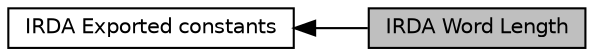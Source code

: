digraph "IRDA Word Length"
{
  edge [fontname="Helvetica",fontsize="10",labelfontname="Helvetica",labelfontsize="10"];
  node [fontname="Helvetica",fontsize="10",shape=box];
  rankdir=LR;
  Node2 [label="IRDA Exported constants",height=0.2,width=0.4,color="black", fillcolor="white", style="filled",URL="$group___i_r_d_a___exported___constants.html",tooltip=" "];
  Node1 [label="IRDA Word Length",height=0.2,width=0.4,color="black", fillcolor="grey75", style="filled", fontcolor="black",tooltip=" "];
  Node2->Node1 [shape=plaintext, dir="back", style="solid"];
}
